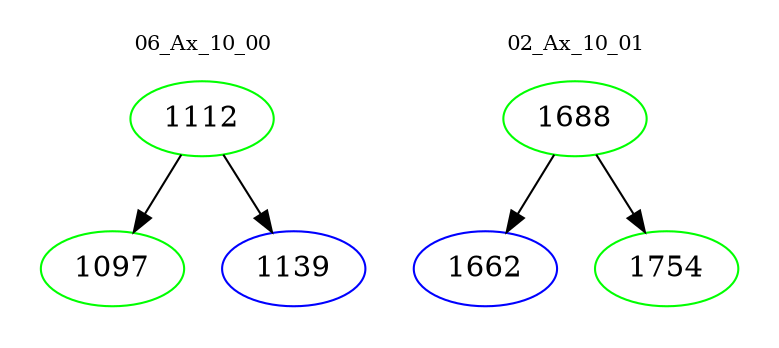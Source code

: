 digraph{
subgraph cluster_0 {
color = white
label = "06_Ax_10_00";
fontsize=10;
T0_1112 [label="1112", color="green"]
T0_1112 -> T0_1097 [color="black"]
T0_1097 [label="1097", color="green"]
T0_1112 -> T0_1139 [color="black"]
T0_1139 [label="1139", color="blue"]
}
subgraph cluster_1 {
color = white
label = "02_Ax_10_01";
fontsize=10;
T1_1688 [label="1688", color="green"]
T1_1688 -> T1_1662 [color="black"]
T1_1662 [label="1662", color="blue"]
T1_1688 -> T1_1754 [color="black"]
T1_1754 [label="1754", color="green"]
}
}
